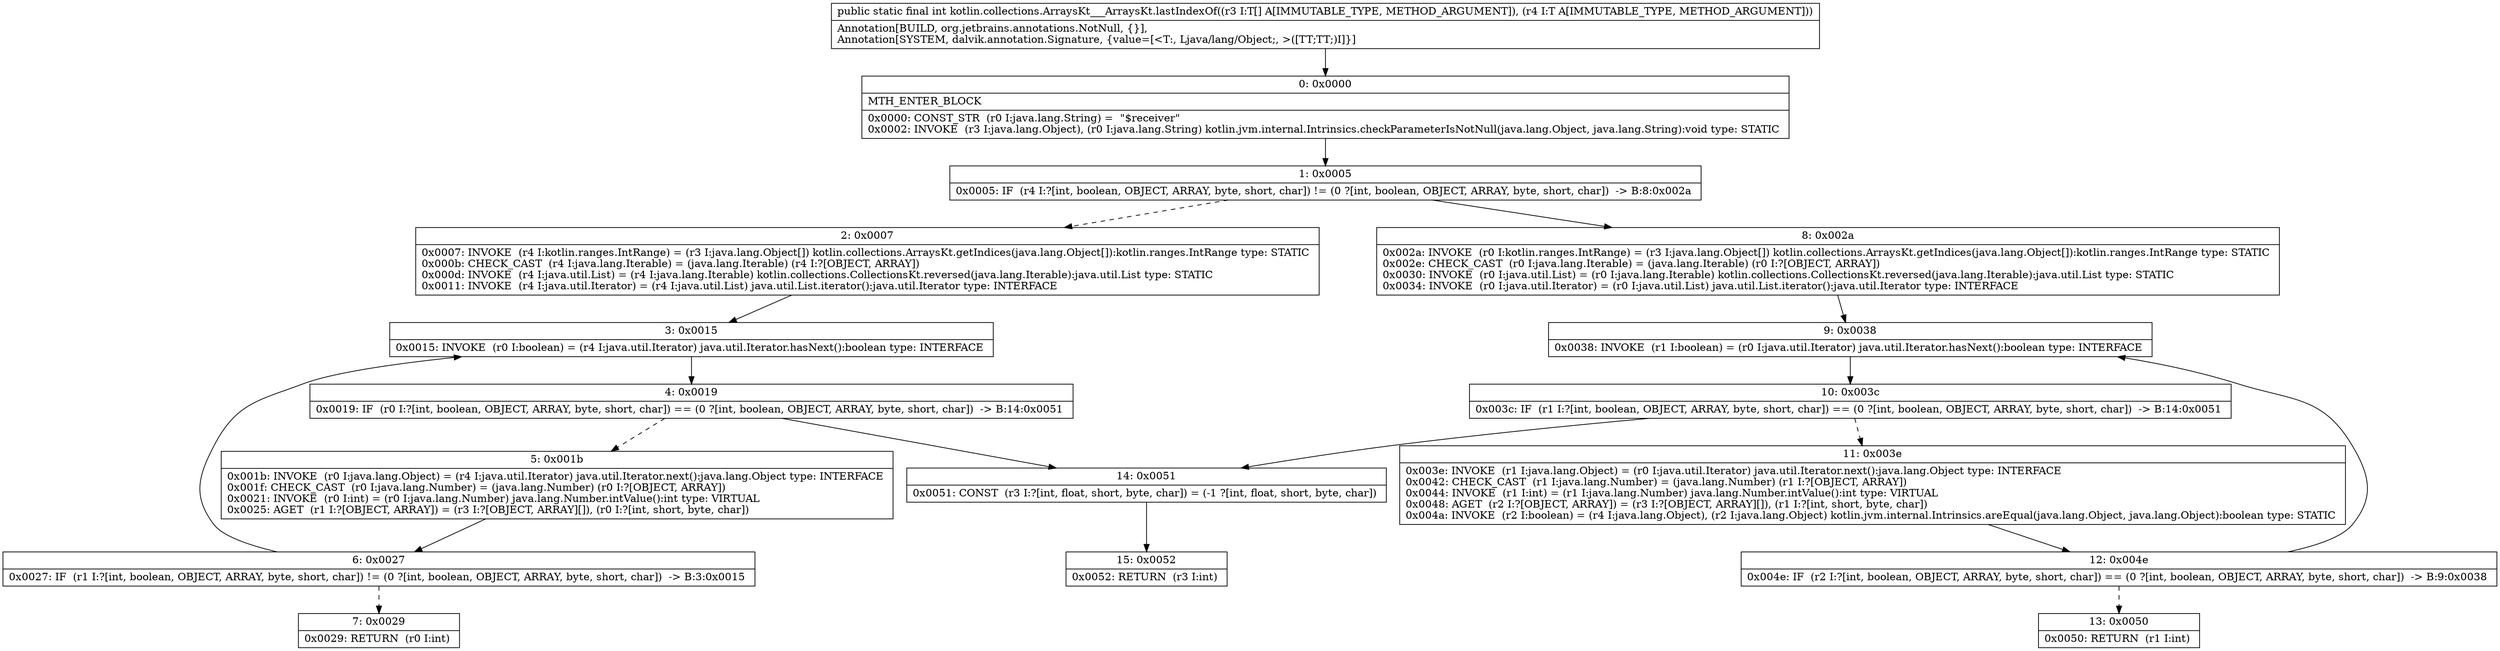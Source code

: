 digraph "CFG forkotlin.collections.ArraysKt___ArraysKt.lastIndexOf([Ljava\/lang\/Object;Ljava\/lang\/Object;)I" {
Node_0 [shape=record,label="{0\:\ 0x0000|MTH_ENTER_BLOCK\l|0x0000: CONST_STR  (r0 I:java.lang.String) =  \"$receiver\" \l0x0002: INVOKE  (r3 I:java.lang.Object), (r0 I:java.lang.String) kotlin.jvm.internal.Intrinsics.checkParameterIsNotNull(java.lang.Object, java.lang.String):void type: STATIC \l}"];
Node_1 [shape=record,label="{1\:\ 0x0005|0x0005: IF  (r4 I:?[int, boolean, OBJECT, ARRAY, byte, short, char]) != (0 ?[int, boolean, OBJECT, ARRAY, byte, short, char])  \-\> B:8:0x002a \l}"];
Node_2 [shape=record,label="{2\:\ 0x0007|0x0007: INVOKE  (r4 I:kotlin.ranges.IntRange) = (r3 I:java.lang.Object[]) kotlin.collections.ArraysKt.getIndices(java.lang.Object[]):kotlin.ranges.IntRange type: STATIC \l0x000b: CHECK_CAST  (r4 I:java.lang.Iterable) = (java.lang.Iterable) (r4 I:?[OBJECT, ARRAY]) \l0x000d: INVOKE  (r4 I:java.util.List) = (r4 I:java.lang.Iterable) kotlin.collections.CollectionsKt.reversed(java.lang.Iterable):java.util.List type: STATIC \l0x0011: INVOKE  (r4 I:java.util.Iterator) = (r4 I:java.util.List) java.util.List.iterator():java.util.Iterator type: INTERFACE \l}"];
Node_3 [shape=record,label="{3\:\ 0x0015|0x0015: INVOKE  (r0 I:boolean) = (r4 I:java.util.Iterator) java.util.Iterator.hasNext():boolean type: INTERFACE \l}"];
Node_4 [shape=record,label="{4\:\ 0x0019|0x0019: IF  (r0 I:?[int, boolean, OBJECT, ARRAY, byte, short, char]) == (0 ?[int, boolean, OBJECT, ARRAY, byte, short, char])  \-\> B:14:0x0051 \l}"];
Node_5 [shape=record,label="{5\:\ 0x001b|0x001b: INVOKE  (r0 I:java.lang.Object) = (r4 I:java.util.Iterator) java.util.Iterator.next():java.lang.Object type: INTERFACE \l0x001f: CHECK_CAST  (r0 I:java.lang.Number) = (java.lang.Number) (r0 I:?[OBJECT, ARRAY]) \l0x0021: INVOKE  (r0 I:int) = (r0 I:java.lang.Number) java.lang.Number.intValue():int type: VIRTUAL \l0x0025: AGET  (r1 I:?[OBJECT, ARRAY]) = (r3 I:?[OBJECT, ARRAY][]), (r0 I:?[int, short, byte, char]) \l}"];
Node_6 [shape=record,label="{6\:\ 0x0027|0x0027: IF  (r1 I:?[int, boolean, OBJECT, ARRAY, byte, short, char]) != (0 ?[int, boolean, OBJECT, ARRAY, byte, short, char])  \-\> B:3:0x0015 \l}"];
Node_7 [shape=record,label="{7\:\ 0x0029|0x0029: RETURN  (r0 I:int) \l}"];
Node_8 [shape=record,label="{8\:\ 0x002a|0x002a: INVOKE  (r0 I:kotlin.ranges.IntRange) = (r3 I:java.lang.Object[]) kotlin.collections.ArraysKt.getIndices(java.lang.Object[]):kotlin.ranges.IntRange type: STATIC \l0x002e: CHECK_CAST  (r0 I:java.lang.Iterable) = (java.lang.Iterable) (r0 I:?[OBJECT, ARRAY]) \l0x0030: INVOKE  (r0 I:java.util.List) = (r0 I:java.lang.Iterable) kotlin.collections.CollectionsKt.reversed(java.lang.Iterable):java.util.List type: STATIC \l0x0034: INVOKE  (r0 I:java.util.Iterator) = (r0 I:java.util.List) java.util.List.iterator():java.util.Iterator type: INTERFACE \l}"];
Node_9 [shape=record,label="{9\:\ 0x0038|0x0038: INVOKE  (r1 I:boolean) = (r0 I:java.util.Iterator) java.util.Iterator.hasNext():boolean type: INTERFACE \l}"];
Node_10 [shape=record,label="{10\:\ 0x003c|0x003c: IF  (r1 I:?[int, boolean, OBJECT, ARRAY, byte, short, char]) == (0 ?[int, boolean, OBJECT, ARRAY, byte, short, char])  \-\> B:14:0x0051 \l}"];
Node_11 [shape=record,label="{11\:\ 0x003e|0x003e: INVOKE  (r1 I:java.lang.Object) = (r0 I:java.util.Iterator) java.util.Iterator.next():java.lang.Object type: INTERFACE \l0x0042: CHECK_CAST  (r1 I:java.lang.Number) = (java.lang.Number) (r1 I:?[OBJECT, ARRAY]) \l0x0044: INVOKE  (r1 I:int) = (r1 I:java.lang.Number) java.lang.Number.intValue():int type: VIRTUAL \l0x0048: AGET  (r2 I:?[OBJECT, ARRAY]) = (r3 I:?[OBJECT, ARRAY][]), (r1 I:?[int, short, byte, char]) \l0x004a: INVOKE  (r2 I:boolean) = (r4 I:java.lang.Object), (r2 I:java.lang.Object) kotlin.jvm.internal.Intrinsics.areEqual(java.lang.Object, java.lang.Object):boolean type: STATIC \l}"];
Node_12 [shape=record,label="{12\:\ 0x004e|0x004e: IF  (r2 I:?[int, boolean, OBJECT, ARRAY, byte, short, char]) == (0 ?[int, boolean, OBJECT, ARRAY, byte, short, char])  \-\> B:9:0x0038 \l}"];
Node_13 [shape=record,label="{13\:\ 0x0050|0x0050: RETURN  (r1 I:int) \l}"];
Node_14 [shape=record,label="{14\:\ 0x0051|0x0051: CONST  (r3 I:?[int, float, short, byte, char]) = (\-1 ?[int, float, short, byte, char]) \l}"];
Node_15 [shape=record,label="{15\:\ 0x0052|0x0052: RETURN  (r3 I:int) \l}"];
MethodNode[shape=record,label="{public static final int kotlin.collections.ArraysKt___ArraysKt.lastIndexOf((r3 I:T[] A[IMMUTABLE_TYPE, METHOD_ARGUMENT]), (r4 I:T A[IMMUTABLE_TYPE, METHOD_ARGUMENT]))  | Annotation[BUILD, org.jetbrains.annotations.NotNull, \{\}], \lAnnotation[SYSTEM, dalvik.annotation.Signature, \{value=[\<T:, Ljava\/lang\/Object;, \>([TT;TT;)I]\}]\l}"];
MethodNode -> Node_0;
Node_0 -> Node_1;
Node_1 -> Node_2[style=dashed];
Node_1 -> Node_8;
Node_2 -> Node_3;
Node_3 -> Node_4;
Node_4 -> Node_5[style=dashed];
Node_4 -> Node_14;
Node_5 -> Node_6;
Node_6 -> Node_3;
Node_6 -> Node_7[style=dashed];
Node_8 -> Node_9;
Node_9 -> Node_10;
Node_10 -> Node_11[style=dashed];
Node_10 -> Node_14;
Node_11 -> Node_12;
Node_12 -> Node_9;
Node_12 -> Node_13[style=dashed];
Node_14 -> Node_15;
}


